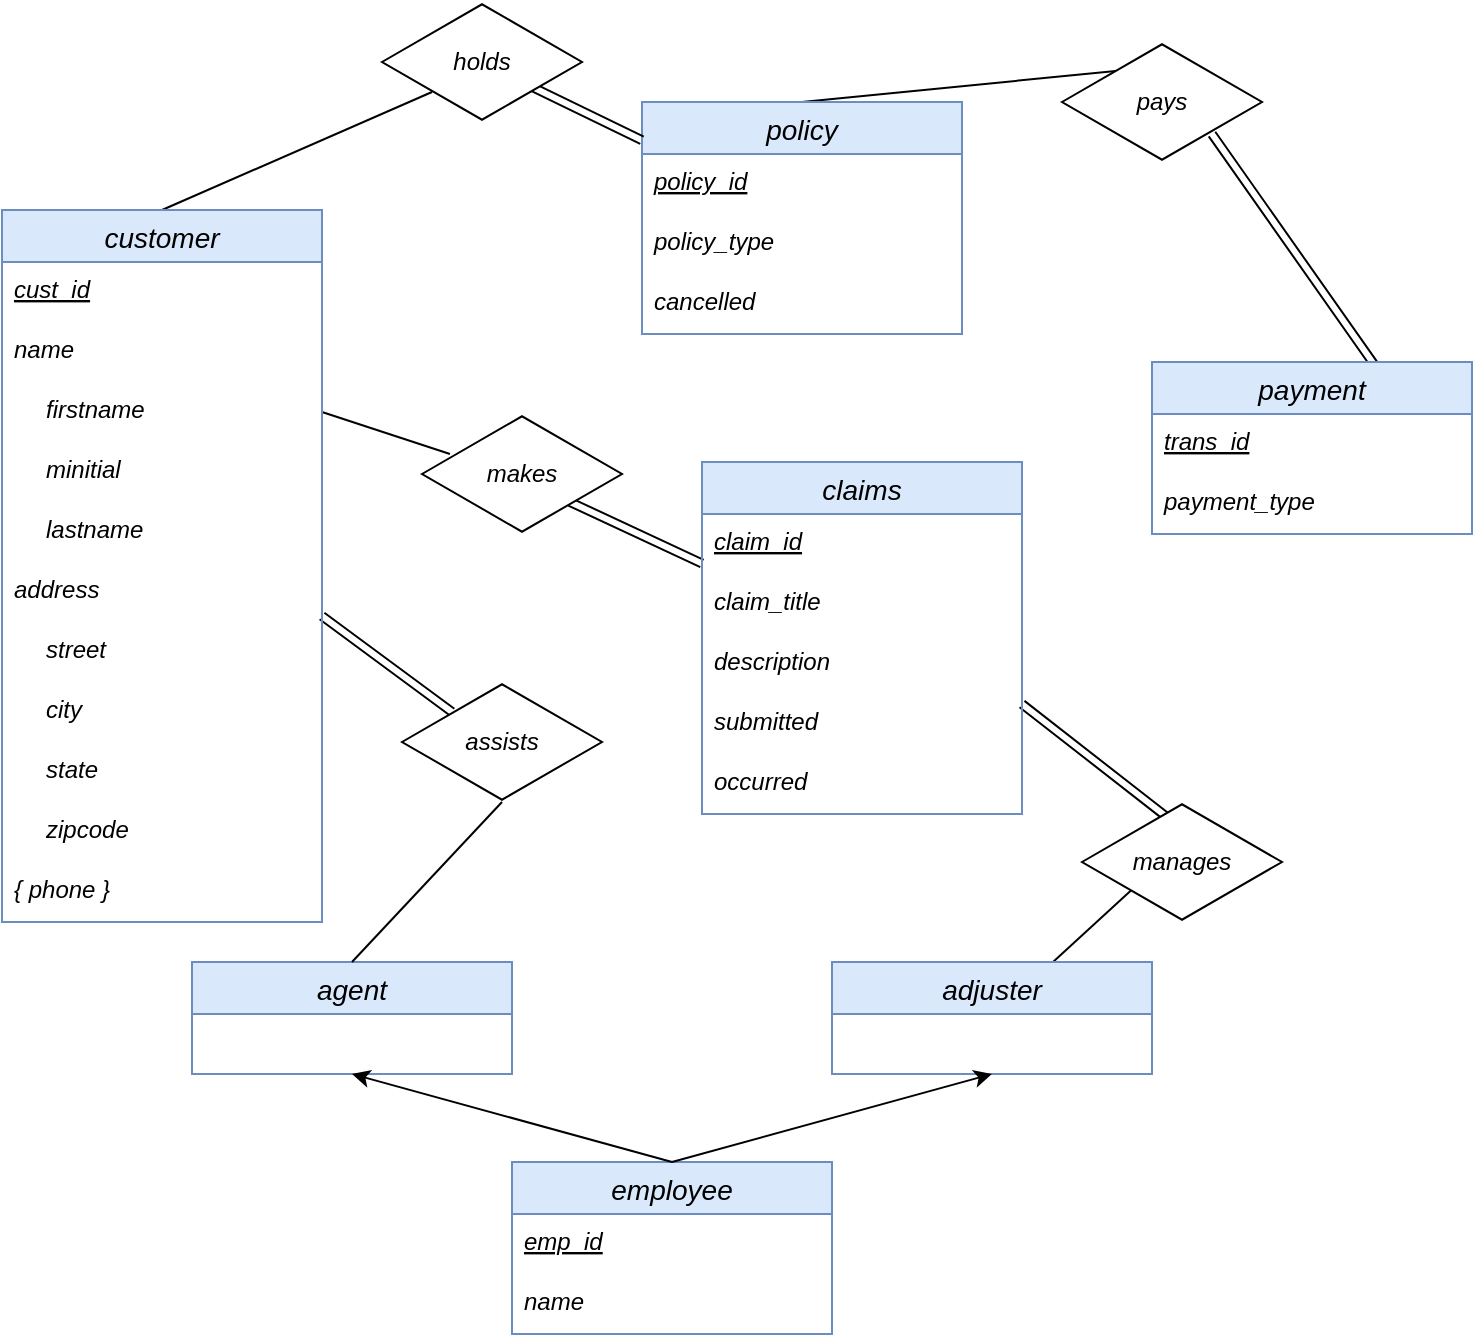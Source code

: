 <mxfile version="14.4.2" type="device"><diagram id="R2lEEEUBdFMjLlhIrx00" name="Page-1"><mxGraphModel dx="1213" dy="750" grid="1" gridSize="10" guides="1" tooltips="1" connect="1" arrows="1" fold="1" page="1" pageScale="1" pageWidth="850" pageHeight="1100" math="0" shadow="0" extFonts="Permanent Marker^https://fonts.googleapis.com/css?family=Permanent+Marker"><root><mxCell id="0"/><mxCell id="1" parent="0"/><mxCell id="RvAxAFnvMs2Ia5hlc790-53" value="" style="endArrow=none;html=1;" edge="1" parent="1" source="RvAxAFnvMs2Ia5hlc790-16"><mxGeometry width="50" height="50" relative="1" as="geometry"><mxPoint x="400" y="470" as="sourcePoint"/><mxPoint x="670" y="490" as="targetPoint"/></mxGeometry></mxCell><mxCell id="RvAxAFnvMs2Ia5hlc790-25" value="" style="shape=link;html=1;entryX=0.25;entryY=0.25;entryDx=0;entryDy=0;entryPerimeter=0;exitX=1;exitY=-0.1;exitDx=0;exitDy=0;exitPerimeter=0;" edge="1" parent="1" source="RvAxAFnvMs2Ia5hlc790-62" target="RvAxAFnvMs2Ia5hlc790-19"><mxGeometry width="100" relative="1" as="geometry"><mxPoint x="260" y="400" as="sourcePoint"/><mxPoint x="265" y="440" as="targetPoint"/></mxGeometry></mxCell><mxCell id="RvAxAFnvMs2Ia5hlc790-57" value="" style="shape=link;html=1;entryX=0.781;entryY=0.244;entryDx=0;entryDy=0;entryPerimeter=0;exitX=0.75;exitY=0.767;exitDx=0;exitDy=0;exitPerimeter=0;" edge="1" parent="1" source="RvAxAFnvMs2Ia5hlc790-42" target="RvAxAFnvMs2Ia5hlc790-37"><mxGeometry width="100" relative="1" as="geometry"><mxPoint x="660" y="190" as="sourcePoint"/><mxPoint x="760" y="190" as="targetPoint"/></mxGeometry></mxCell><mxCell id="RvAxAFnvMs2Ia5hlc790-55" value="" style="endArrow=none;html=1;exitX=0.5;exitY=0;exitDx=0;exitDy=0;entryX=0.32;entryY=0.233;entryDx=0;entryDy=0;entryPerimeter=0;" edge="1" parent="1" source="RvAxAFnvMs2Ia5hlc790-34" target="RvAxAFnvMs2Ia5hlc790-42"><mxGeometry width="50" height="50" relative="1" as="geometry"><mxPoint x="400" y="470" as="sourcePoint"/><mxPoint x="620" y="190" as="targetPoint"/></mxGeometry></mxCell><mxCell id="RvAxAFnvMs2Ia5hlc790-54" value="" style="shape=link;html=1;entryX=0.43;entryY=0.133;entryDx=0;entryDy=0;entryPerimeter=0;exitX=1;exitY=0.167;exitDx=0;exitDy=0;exitPerimeter=0;" edge="1" parent="1" source="RvAxAFnvMs2Ia5hlc790-67" target="RvAxAFnvMs2Ia5hlc790-52"><mxGeometry width="100" relative="1" as="geometry"><mxPoint x="590" y="390" as="sourcePoint"/><mxPoint x="641" y="442.02" as="targetPoint"/></mxGeometry></mxCell><mxCell id="RvAxAFnvMs2Ia5hlc790-48" value="" style="shape=link;html=1;exitX=0.74;exitY=0.733;exitDx=0;exitDy=0;exitPerimeter=0;" edge="1" parent="1" source="RvAxAFnvMs2Ia5hlc790-47" target="RvAxAFnvMs2Ia5hlc790-43"><mxGeometry width="100" relative="1" as="geometry"><mxPoint x="380" y="440" as="sourcePoint"/><mxPoint x="439" y="410" as="targetPoint"/></mxGeometry></mxCell><mxCell id="RvAxAFnvMs2Ia5hlc790-10" value="agent" style="swimlane;fontStyle=2;childLayout=stackLayout;horizontal=1;startSize=26;horizontalStack=0;resizeParent=1;resizeParentMax=0;resizeLast=0;collapsible=1;marginBottom=0;align=center;fontSize=14;fillColor=#dae8fc;strokeColor=#6c8ebf;" vertex="1" parent="1"><mxGeometry x="185" y="540" width="160" height="56" as="geometry"/></mxCell><mxCell id="RvAxAFnvMs2Ia5hlc790-13" value="employee" style="swimlane;fontStyle=2;childLayout=stackLayout;horizontal=1;startSize=26;horizontalStack=0;resizeParent=1;resizeParentMax=0;resizeLast=0;collapsible=1;marginBottom=0;align=center;fontSize=14;fillColor=#dae8fc;strokeColor=#6c8ebf;" vertex="1" parent="1"><mxGeometry x="345" y="640" width="160" height="86" as="geometry"/></mxCell><mxCell id="RvAxAFnvMs2Ia5hlc790-14" value="emp_id" style="text;strokeColor=none;fillColor=none;spacingLeft=4;spacingRight=4;overflow=hidden;rotatable=0;points=[[0,0.5],[1,0.5]];portConstraint=eastwest;fontSize=12;fontStyle=6" vertex="1" parent="RvAxAFnvMs2Ia5hlc790-13"><mxGeometry y="26" width="160" height="30" as="geometry"/></mxCell><mxCell id="RvAxAFnvMs2Ia5hlc790-15" value="name&#xA;" style="text;strokeColor=none;fillColor=none;spacingLeft=4;spacingRight=4;overflow=hidden;rotatable=0;points=[[0,0.5],[1,0.5]];portConstraint=eastwest;fontSize=12;fontStyle=2" vertex="1" parent="RvAxAFnvMs2Ia5hlc790-13"><mxGeometry y="56" width="160" height="30" as="geometry"/></mxCell><mxCell id="RvAxAFnvMs2Ia5hlc790-16" value="adjuster" style="swimlane;fontStyle=2;childLayout=stackLayout;horizontal=1;startSize=26;horizontalStack=0;resizeParent=1;resizeParentMax=0;resizeLast=0;collapsible=1;marginBottom=0;align=center;fontSize=14;fillColor=#dae8fc;strokeColor=#6c8ebf;" vertex="1" parent="1"><mxGeometry x="505" y="540" width="160" height="56" as="geometry"/></mxCell><mxCell id="RvAxAFnvMs2Ia5hlc790-19" value="&lt;i&gt;assists&lt;/i&gt;" style="html=1;whiteSpace=wrap;aspect=fixed;shape=isoRectangle;" vertex="1" parent="1"><mxGeometry x="290" y="400" width="100" height="60" as="geometry"/></mxCell><mxCell id="RvAxAFnvMs2Ia5hlc790-27" value="" style="endArrow=classic;html=1;exitX=0.5;exitY=0;exitDx=0;exitDy=0;entryX=0.5;entryY=1;entryDx=0;entryDy=0;" edge="1" parent="1" source="RvAxAFnvMs2Ia5hlc790-13" target="RvAxAFnvMs2Ia5hlc790-16"><mxGeometry width="50" height="50" relative="1" as="geometry"><mxPoint x="425" y="630" as="sourcePoint"/><mxPoint x="465" y="490" as="targetPoint"/></mxGeometry></mxCell><mxCell id="RvAxAFnvMs2Ia5hlc790-28" value="" style="endArrow=classic;html=1;entryX=0.5;entryY=1;entryDx=0;entryDy=0;" edge="1" parent="1" target="RvAxAFnvMs2Ia5hlc790-10"><mxGeometry width="50" height="50" relative="1" as="geometry"><mxPoint x="425" y="640" as="sourcePoint"/><mxPoint x="465" y="490" as="targetPoint"/></mxGeometry></mxCell><mxCell id="RvAxAFnvMs2Ia5hlc790-29" value="" style="endArrow=none;html=1;exitX=0.5;exitY=0;exitDx=0;exitDy=0;entryX=0.5;entryY=1;entryDx=0;entryDy=0;entryPerimeter=0;" edge="1" parent="1" source="RvAxAFnvMs2Ia5hlc790-10" target="RvAxAFnvMs2Ia5hlc790-19"><mxGeometry width="50" height="50" relative="1" as="geometry"><mxPoint x="415" y="540" as="sourcePoint"/><mxPoint x="255" y="510" as="targetPoint"/></mxGeometry></mxCell><mxCell id="RvAxAFnvMs2Ia5hlc790-34" value="policy" style="swimlane;fontStyle=2;childLayout=stackLayout;horizontal=1;startSize=26;horizontalStack=0;resizeParent=1;resizeParentMax=0;resizeLast=0;collapsible=1;marginBottom=0;align=center;fontSize=14;fillColor=#dae8fc;strokeColor=#6c8ebf;" vertex="1" parent="1"><mxGeometry x="410" y="110" width="160" height="116" as="geometry"/></mxCell><mxCell id="RvAxAFnvMs2Ia5hlc790-51" value="" style="shape=link;html=1;" edge="1" parent="RvAxAFnvMs2Ia5hlc790-34" target="RvAxAFnvMs2Ia5hlc790-34"><mxGeometry width="100" relative="1" as="geometry"><mxPoint x="-60" y="-10" as="sourcePoint"/><mxPoint x="50" y="50" as="targetPoint"/></mxGeometry></mxCell><mxCell id="RvAxAFnvMs2Ia5hlc790-35" value="policy_id" style="text;strokeColor=none;fillColor=none;spacingLeft=4;spacingRight=4;overflow=hidden;rotatable=0;points=[[0,0.5],[1,0.5]];portConstraint=eastwest;fontSize=12;fontStyle=6" vertex="1" parent="RvAxAFnvMs2Ia5hlc790-34"><mxGeometry y="26" width="160" height="30" as="geometry"/></mxCell><mxCell id="RvAxAFnvMs2Ia5hlc790-36" value="policy_type" style="text;strokeColor=none;fillColor=none;spacingLeft=4;spacingRight=4;overflow=hidden;rotatable=0;points=[[0,0.5],[1,0.5]];portConstraint=eastwest;fontSize=12;fontStyle=2" vertex="1" parent="RvAxAFnvMs2Ia5hlc790-34"><mxGeometry y="56" width="160" height="30" as="geometry"/></mxCell><mxCell id="RvAxAFnvMs2Ia5hlc790-56" value="cancelled" style="text;strokeColor=none;fillColor=none;spacingLeft=4;spacingRight=4;overflow=hidden;rotatable=0;points=[[0,0.5],[1,0.5]];portConstraint=eastwest;fontSize=12;fontStyle=2" vertex="1" parent="RvAxAFnvMs2Ia5hlc790-34"><mxGeometry y="86" width="160" height="30" as="geometry"/></mxCell><mxCell id="RvAxAFnvMs2Ia5hlc790-37" value="payment" style="swimlane;fontStyle=2;childLayout=stackLayout;horizontal=1;startSize=26;horizontalStack=0;resizeParent=1;resizeParentMax=0;resizeLast=0;collapsible=1;marginBottom=0;align=center;fontSize=14;fillColor=#dae8fc;strokeColor=#6c8ebf;" vertex="1" parent="1"><mxGeometry x="665" y="240" width="160" height="86" as="geometry"/></mxCell><mxCell id="RvAxAFnvMs2Ia5hlc790-38" value="trans_id" style="text;strokeColor=none;fillColor=none;spacingLeft=4;spacingRight=4;overflow=hidden;rotatable=0;points=[[0,0.5],[1,0.5]];portConstraint=eastwest;fontSize=12;fontStyle=6" vertex="1" parent="RvAxAFnvMs2Ia5hlc790-37"><mxGeometry y="26" width="160" height="30" as="geometry"/></mxCell><mxCell id="RvAxAFnvMs2Ia5hlc790-39" value="payment_type" style="text;strokeColor=none;fillColor=none;spacingLeft=4;spacingRight=4;overflow=hidden;rotatable=0;points=[[0,0.5],[1,0.5]];portConstraint=eastwest;fontSize=12;fontStyle=2" vertex="1" parent="RvAxAFnvMs2Ia5hlc790-37"><mxGeometry y="56" width="160" height="30" as="geometry"/></mxCell><mxCell id="RvAxAFnvMs2Ia5hlc790-41" value="&lt;i&gt;holds&lt;/i&gt;" style="html=1;whiteSpace=wrap;aspect=fixed;shape=isoRectangle;" vertex="1" parent="1"><mxGeometry x="280" y="60" width="100" height="60" as="geometry"/></mxCell><mxCell id="RvAxAFnvMs2Ia5hlc790-42" value="&lt;i&gt;pays&lt;/i&gt;" style="html=1;whiteSpace=wrap;aspect=fixed;shape=isoRectangle;" vertex="1" parent="1"><mxGeometry x="620" y="80" width="100" height="60" as="geometry"/></mxCell><mxCell id="RvAxAFnvMs2Ia5hlc790-43" value="claims" style="swimlane;fontStyle=2;childLayout=stackLayout;horizontal=1;startSize=26;horizontalStack=0;resizeParent=1;resizeParentMax=0;resizeLast=0;collapsible=1;marginBottom=0;align=center;fontSize=14;fillColor=#dae8fc;strokeColor=#6c8ebf;" vertex="1" parent="1"><mxGeometry x="440" y="290" width="160" height="176" as="geometry"/></mxCell><mxCell id="RvAxAFnvMs2Ia5hlc790-44" value="claim_id" style="text;strokeColor=none;fillColor=none;spacingLeft=4;spacingRight=4;overflow=hidden;rotatable=0;points=[[0,0.5],[1,0.5]];portConstraint=eastwest;fontSize=12;fontStyle=6" vertex="1" parent="RvAxAFnvMs2Ia5hlc790-43"><mxGeometry y="26" width="160" height="30" as="geometry"/></mxCell><mxCell id="RvAxAFnvMs2Ia5hlc790-45" value="claim_title" style="text;strokeColor=none;fillColor=none;spacingLeft=4;spacingRight=4;overflow=hidden;rotatable=0;points=[[0,0.5],[1,0.5]];portConstraint=eastwest;fontSize=12;fontStyle=2" vertex="1" parent="RvAxAFnvMs2Ia5hlc790-43"><mxGeometry y="56" width="160" height="30" as="geometry"/></mxCell><mxCell id="RvAxAFnvMs2Ia5hlc790-46" value="description" style="text;strokeColor=none;fillColor=none;spacingLeft=4;spacingRight=4;overflow=hidden;rotatable=0;points=[[0,0.5],[1,0.5]];portConstraint=eastwest;fontSize=12;fontStyle=2" vertex="1" parent="RvAxAFnvMs2Ia5hlc790-43"><mxGeometry y="86" width="160" height="30" as="geometry"/></mxCell><mxCell id="RvAxAFnvMs2Ia5hlc790-67" value="submitted" style="text;strokeColor=none;fillColor=none;spacingLeft=4;spacingRight=4;overflow=hidden;rotatable=0;points=[[0,0.5],[1,0.5]];portConstraint=eastwest;fontSize=12;fontStyle=2" vertex="1" parent="RvAxAFnvMs2Ia5hlc790-43"><mxGeometry y="116" width="160" height="30" as="geometry"/></mxCell><mxCell id="RvAxAFnvMs2Ia5hlc790-68" value="occurred" style="text;strokeColor=none;fillColor=none;spacingLeft=4;spacingRight=4;overflow=hidden;rotatable=0;points=[[0,0.5],[1,0.5]];portConstraint=eastwest;fontSize=12;fontStyle=2" vertex="1" parent="RvAxAFnvMs2Ia5hlc790-43"><mxGeometry y="146" width="160" height="30" as="geometry"/></mxCell><mxCell id="RvAxAFnvMs2Ia5hlc790-47" value="&lt;i&gt;makes&lt;/i&gt;" style="html=1;whiteSpace=wrap;aspect=fixed;shape=isoRectangle;" vertex="1" parent="1"><mxGeometry x="300" y="266" width="100" height="60" as="geometry"/></mxCell><mxCell id="RvAxAFnvMs2Ia5hlc790-49" value="" style="endArrow=none;html=1;exitX=0.14;exitY=0.333;exitDx=0;exitDy=0;exitPerimeter=0;entryX=1;entryY=0.5;entryDx=0;entryDy=0;" edge="1" parent="1" source="RvAxAFnvMs2Ia5hlc790-47" target="RvAxAFnvMs2Ia5hlc790-58"><mxGeometry width="50" height="50" relative="1" as="geometry"><mxPoint x="400" y="470" as="sourcePoint"/><mxPoint x="299" y="320" as="targetPoint"/></mxGeometry></mxCell><mxCell id="RvAxAFnvMs2Ia5hlc790-50" value="" style="endArrow=none;html=1;exitX=0.5;exitY=0;exitDx=0;exitDy=0;entryX=0.25;entryY=0.75;entryDx=0;entryDy=0;entryPerimeter=0;" edge="1" parent="1" source="RvAxAFnvMs2Ia5hlc790-6" target="RvAxAFnvMs2Ia5hlc790-41"><mxGeometry width="50" height="50" relative="1" as="geometry"><mxPoint x="400" y="470" as="sourcePoint"/><mxPoint x="450" y="420" as="targetPoint"/></mxGeometry></mxCell><mxCell id="RvAxAFnvMs2Ia5hlc790-52" value="&lt;i&gt;manages&lt;/i&gt;" style="html=1;whiteSpace=wrap;aspect=fixed;shape=isoRectangle;" vertex="1" parent="1"><mxGeometry x="630" y="460" width="100" height="60" as="geometry"/></mxCell><mxCell id="RvAxAFnvMs2Ia5hlc790-6" value="customer" style="swimlane;fontStyle=2;childLayout=stackLayout;horizontal=1;startSize=26;horizontalStack=0;resizeParent=1;resizeParentMax=0;resizeLast=0;collapsible=1;marginBottom=0;align=center;fontSize=14;fillColor=#dae8fc;strokeColor=#6c8ebf;" vertex="1" parent="1"><mxGeometry x="90" y="164" width="160" height="356" as="geometry"/></mxCell><mxCell id="RvAxAFnvMs2Ia5hlc790-7" value="cust_id" style="text;strokeColor=none;fillColor=none;spacingLeft=4;spacingRight=4;overflow=hidden;rotatable=0;points=[[0,0.5],[1,0.5]];portConstraint=eastwest;fontSize=12;fontStyle=6" vertex="1" parent="RvAxAFnvMs2Ia5hlc790-6"><mxGeometry y="26" width="160" height="30" as="geometry"/></mxCell><mxCell id="RvAxAFnvMs2Ia5hlc790-8" value="name&#xA;" style="text;strokeColor=none;fillColor=none;spacingLeft=4;spacingRight=4;overflow=hidden;rotatable=0;points=[[0,0.5],[1,0.5]];portConstraint=eastwest;fontSize=12;fontStyle=2" vertex="1" parent="RvAxAFnvMs2Ia5hlc790-6"><mxGeometry y="56" width="160" height="30" as="geometry"/></mxCell><mxCell id="RvAxAFnvMs2Ia5hlc790-58" value="firstname" style="text;strokeColor=none;fillColor=none;spacingLeft=20;spacingRight=4;overflow=hidden;rotatable=0;points=[[0,0.5],[1,0.5]];portConstraint=eastwest;fontSize=12;fontStyle=2;align=left;" vertex="1" parent="RvAxAFnvMs2Ia5hlc790-6"><mxGeometry y="86" width="160" height="30" as="geometry"/></mxCell><mxCell id="RvAxAFnvMs2Ia5hlc790-59" value="minitial" style="text;strokeColor=none;fillColor=none;spacingLeft=20;spacingRight=4;overflow=hidden;rotatable=0;points=[[0,0.5],[1,0.5]];portConstraint=eastwest;fontSize=12;fontStyle=2" vertex="1" parent="RvAxAFnvMs2Ia5hlc790-6"><mxGeometry y="116" width="160" height="30" as="geometry"/></mxCell><mxCell id="RvAxAFnvMs2Ia5hlc790-60" value="lastname" style="text;strokeColor=none;fillColor=none;spacingLeft=20;spacingRight=4;overflow=hidden;rotatable=0;points=[[0,0.5],[1,0.5]];portConstraint=eastwest;fontSize=12;fontStyle=2;align=left;" vertex="1" parent="RvAxAFnvMs2Ia5hlc790-6"><mxGeometry y="146" width="160" height="30" as="geometry"/></mxCell><mxCell id="RvAxAFnvMs2Ia5hlc790-61" value="address" style="text;strokeColor=none;fillColor=none;spacingLeft=4;spacingRight=4;overflow=hidden;rotatable=0;points=[[0,0.5],[1,0.5]];portConstraint=eastwest;fontSize=12;fontStyle=2;align=left;" vertex="1" parent="RvAxAFnvMs2Ia5hlc790-6"><mxGeometry y="176" width="160" height="30" as="geometry"/></mxCell><mxCell id="RvAxAFnvMs2Ia5hlc790-62" value="street" style="text;strokeColor=none;fillColor=none;spacingLeft=20;spacingRight=4;overflow=hidden;rotatable=0;points=[[0,0.5],[1,0.5]];portConstraint=eastwest;fontSize=12;fontStyle=2;align=left;" vertex="1" parent="RvAxAFnvMs2Ia5hlc790-6"><mxGeometry y="206" width="160" height="30" as="geometry"/></mxCell><mxCell id="RvAxAFnvMs2Ia5hlc790-63" value="city" style="text;strokeColor=none;fillColor=none;spacingLeft=20;spacingRight=4;overflow=hidden;rotatable=0;points=[[0,0.5],[1,0.5]];portConstraint=eastwest;fontSize=12;fontStyle=2;align=left;" vertex="1" parent="RvAxAFnvMs2Ia5hlc790-6"><mxGeometry y="236" width="160" height="30" as="geometry"/></mxCell><mxCell id="RvAxAFnvMs2Ia5hlc790-64" value="state" style="text;strokeColor=none;fillColor=none;spacingLeft=20;spacingRight=4;overflow=hidden;rotatable=0;points=[[0,0.5],[1,0.5]];portConstraint=eastwest;fontSize=12;fontStyle=2" vertex="1" parent="RvAxAFnvMs2Ia5hlc790-6"><mxGeometry y="266" width="160" height="30" as="geometry"/></mxCell><mxCell id="RvAxAFnvMs2Ia5hlc790-65" value="zipcode" style="text;strokeColor=none;fillColor=none;spacingLeft=20;spacingRight=4;overflow=hidden;rotatable=0;points=[[0,0.5],[1,0.5]];portConstraint=eastwest;fontSize=12;fontStyle=2" vertex="1" parent="RvAxAFnvMs2Ia5hlc790-6"><mxGeometry y="296" width="160" height="30" as="geometry"/></mxCell><mxCell id="RvAxAFnvMs2Ia5hlc790-66" value="{ phone }" style="text;strokeColor=none;fillColor=none;spacingLeft=4;spacingRight=4;overflow=hidden;rotatable=0;points=[[0,0.5],[1,0.5]];portConstraint=eastwest;fontSize=12;fontStyle=2" vertex="1" parent="RvAxAFnvMs2Ia5hlc790-6"><mxGeometry y="326" width="160" height="30" as="geometry"/></mxCell></root></mxGraphModel></diagram></mxfile>